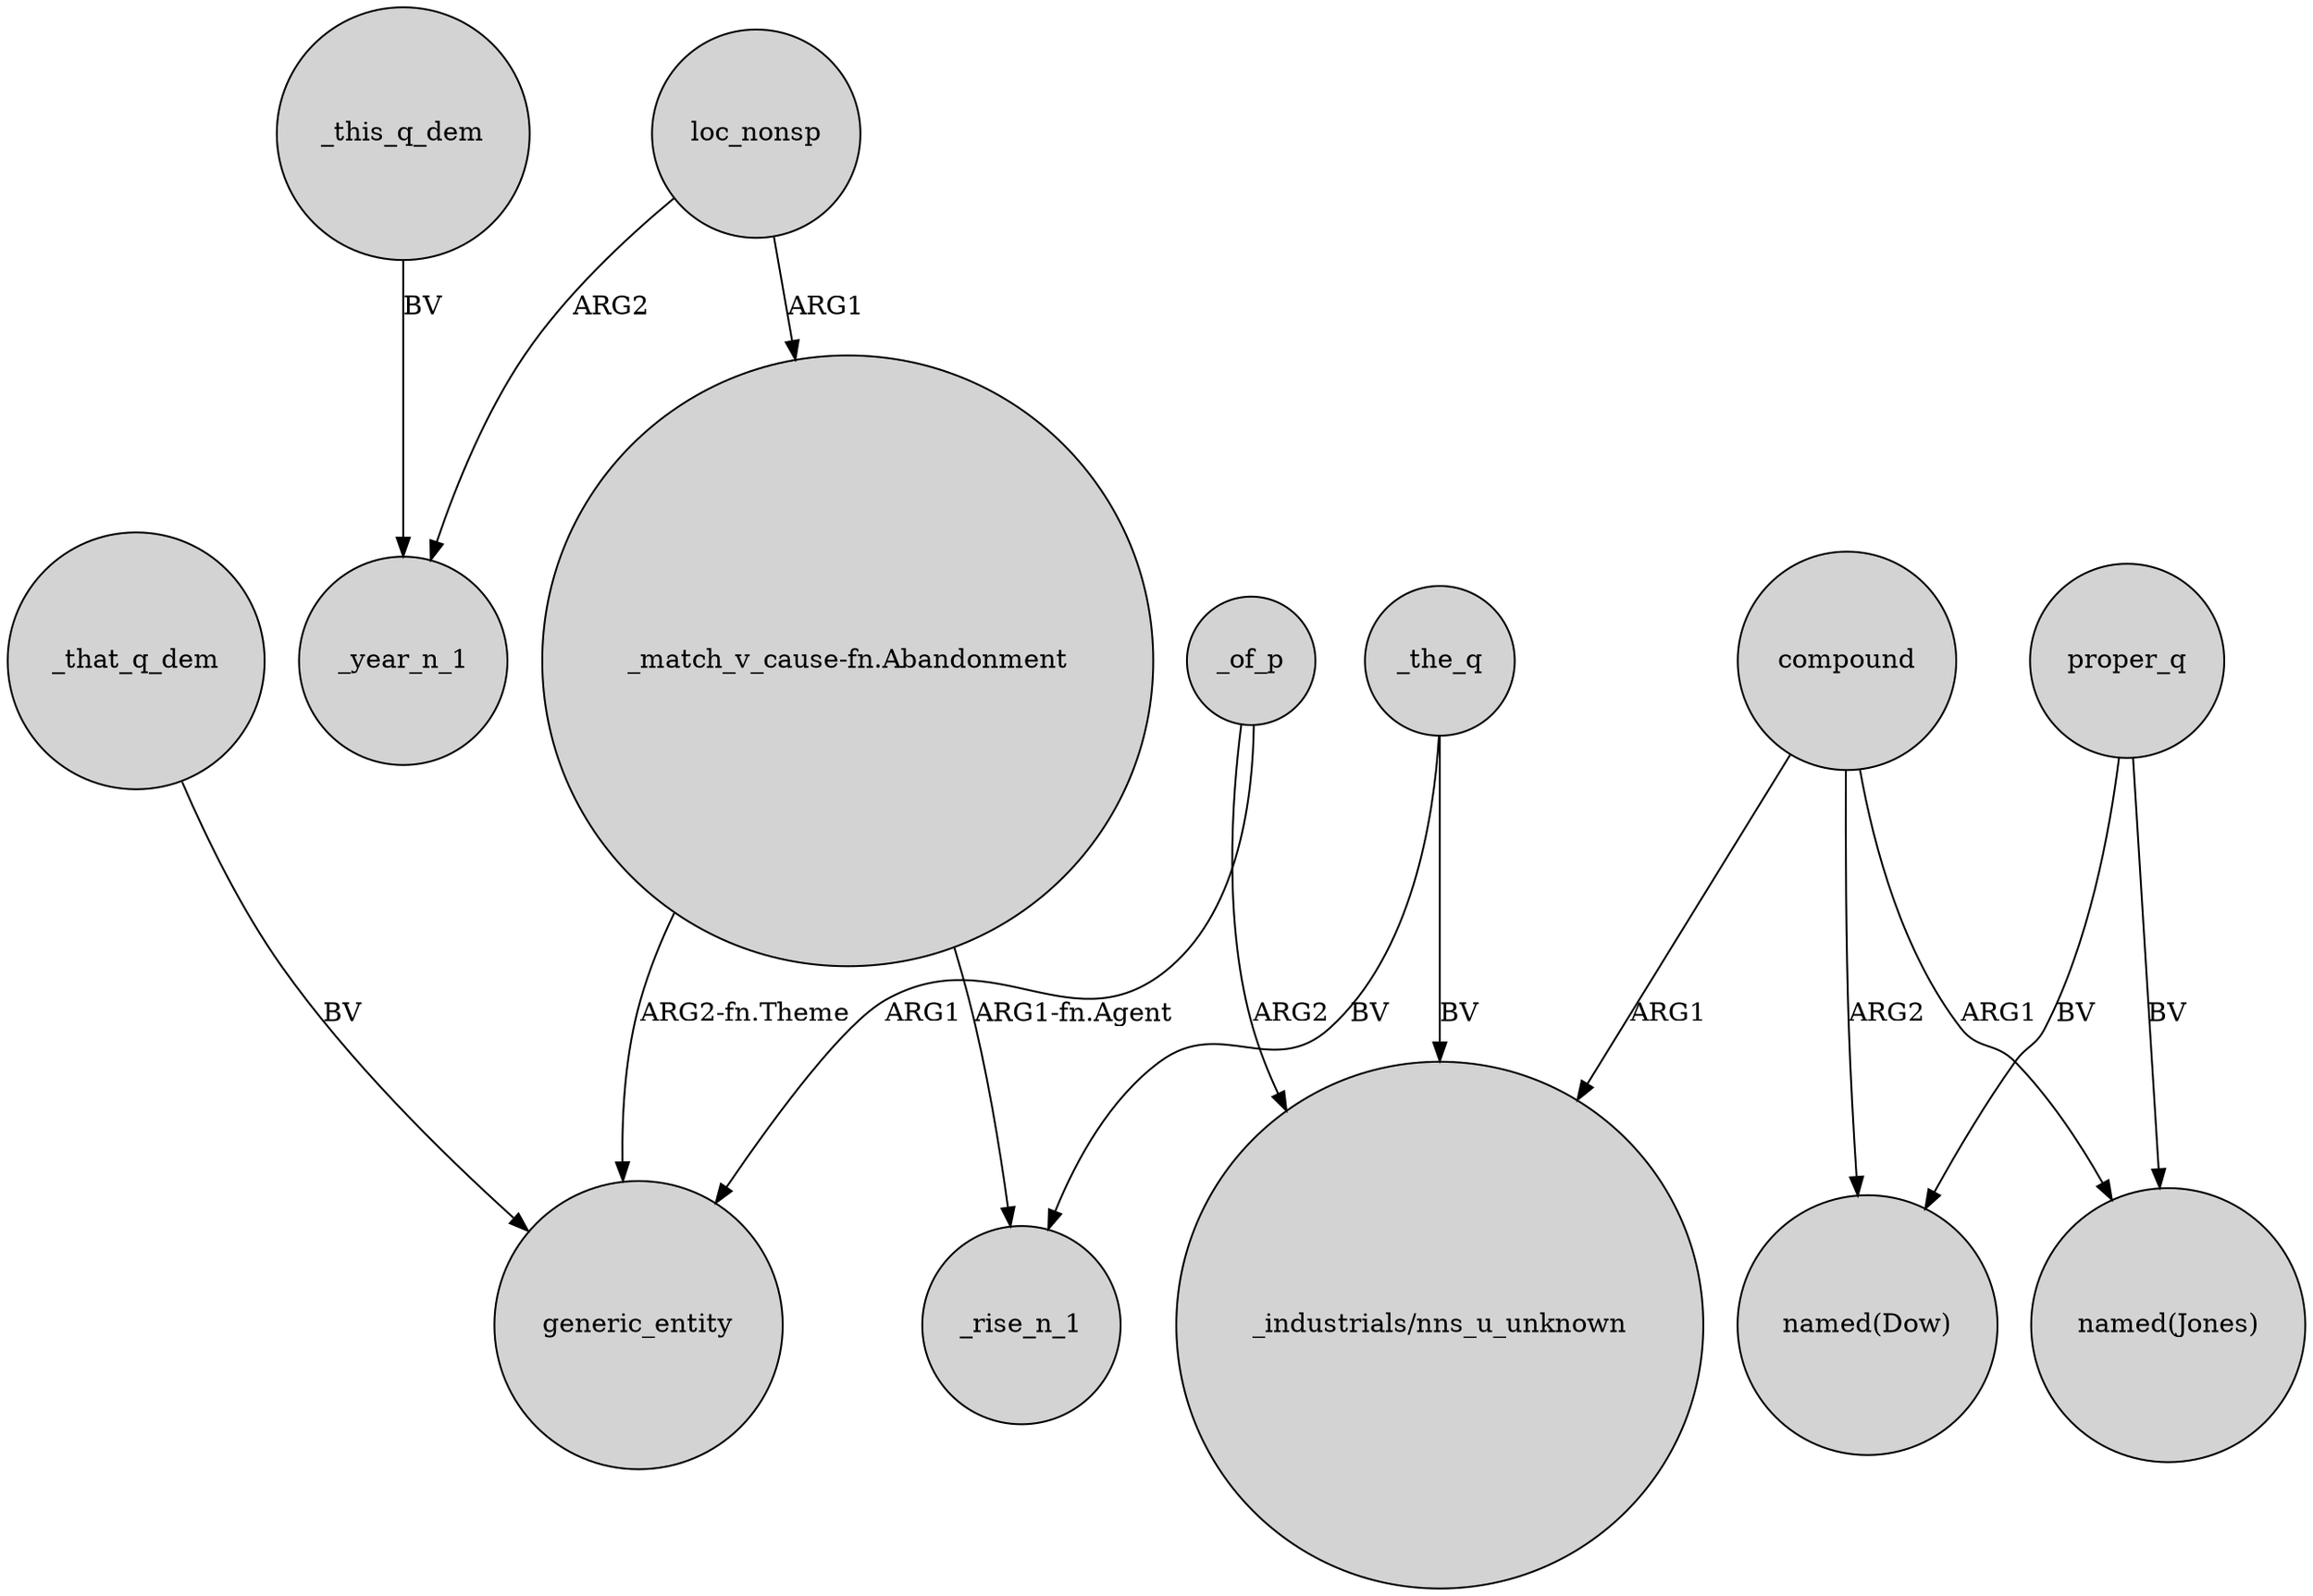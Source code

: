 digraph {
	node [shape=circle style=filled]
	_of_p -> generic_entity [label=ARG1]
	_the_q -> "_industrials/nns_u_unknown" [label=BV]
	loc_nonsp -> "_match_v_cause-fn.Abandonment" [label=ARG1]
	compound -> "named(Jones)" [label=ARG1]
	_the_q -> _rise_n_1 [label=BV]
	_that_q_dem -> generic_entity [label=BV]
	loc_nonsp -> _year_n_1 [label=ARG2]
	proper_q -> "named(Jones)" [label=BV]
	compound -> "_industrials/nns_u_unknown" [label=ARG1]
	proper_q -> "named(Dow)" [label=BV]
	_this_q_dem -> _year_n_1 [label=BV]
	"_match_v_cause-fn.Abandonment" -> generic_entity [label="ARG2-fn.Theme"]
	"_match_v_cause-fn.Abandonment" -> _rise_n_1 [label="ARG1-fn.Agent"]
	compound -> "named(Dow)" [label=ARG2]
	_of_p -> "_industrials/nns_u_unknown" [label=ARG2]
}
